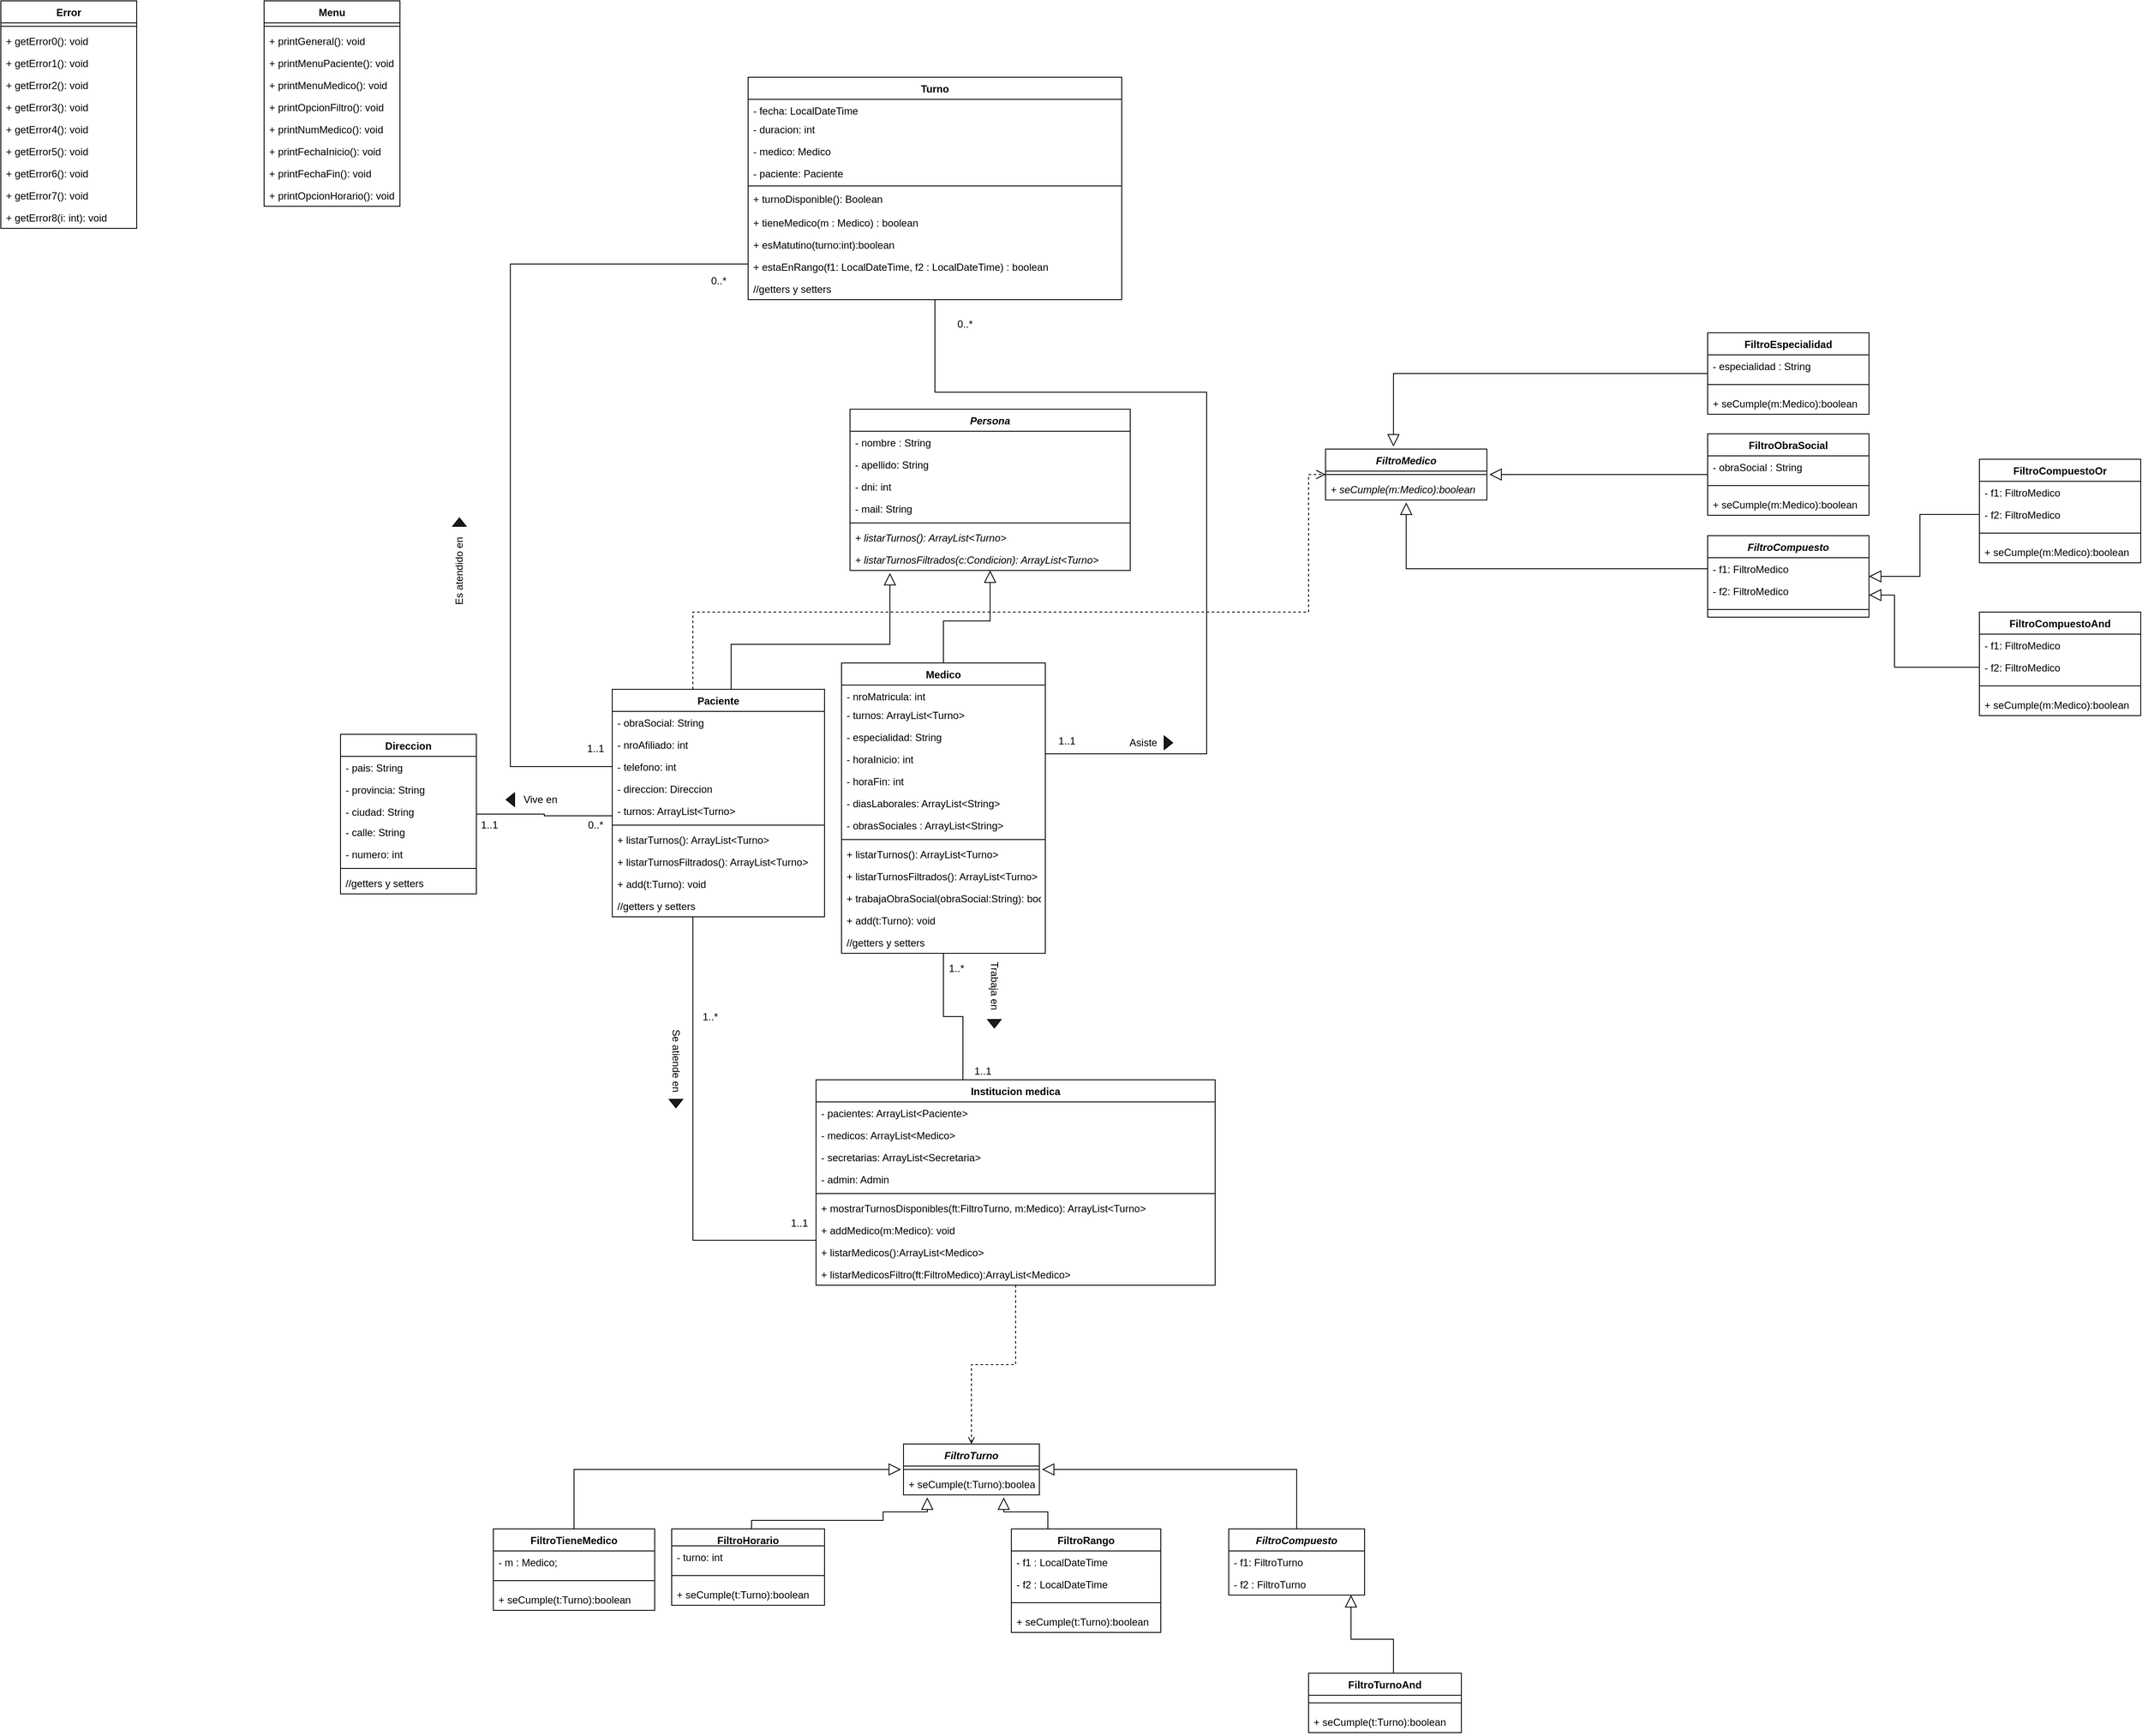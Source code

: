 <mxfile version="20.0.4" type="device"><diagram id="cJiB-IDNyukGRWWoUeCB" name="Page-1"><mxGraphModel dx="1695" dy="2820" grid="1" gridSize="10" guides="1" tooltips="1" connect="1" arrows="1" fold="1" page="1" pageScale="1" pageWidth="827" pageHeight="1169" math="0" shadow="0"><root><mxCell id="0"/><mxCell id="1" parent="0"/><mxCell id="bjw7EigKo9_n3ye77Zrh-1" style="edgeStyle=orthogonalEdgeStyle;rounded=0;orthogonalLoop=1;jettySize=auto;html=1;endArrow=none;endFill=0;" parent="1" source="bjw7EigKo9_n3ye77Zrh-3" target="bjw7EigKo9_n3ye77Zrh-27" edge="1"><mxGeometry relative="1" as="geometry"><Array as="points"><mxPoint x="425" y="90"/></Array></mxGeometry></mxCell><mxCell id="bjw7EigKo9_n3ye77Zrh-2" style="edgeStyle=orthogonalEdgeStyle;rounded=0;orthogonalLoop=1;jettySize=auto;html=1;startArrow=none;startFill=0;endArrow=open;endFill=0;endSize=9;sourcePerimeterSpacing=0;targetPerimeterSpacing=0;strokeWidth=1;dashed=1;" parent="1" source="bjw7EigKo9_n3ye77Zrh-3" target="bjw7EigKo9_n3ye77Zrh-98" edge="1"><mxGeometry relative="1" as="geometry"><Array as="points"><mxPoint x="425" y="-650"/><mxPoint x="1150" y="-650"/><mxPoint x="1150" y="-812"/></Array></mxGeometry></mxCell><mxCell id="bjw7EigKo9_n3ye77Zrh-3" value="Paciente" style="swimlane;fontStyle=1;align=center;verticalAlign=top;childLayout=stackLayout;horizontal=1;startSize=26;horizontalStack=0;resizeParent=1;resizeParentMax=0;resizeLast=0;collapsible=1;marginBottom=0;" parent="1" vertex="1"><mxGeometry x="330" y="-559" width="250" height="268" as="geometry"/></mxCell><mxCell id="bjw7EigKo9_n3ye77Zrh-4" value="- obraSocial: String" style="text;strokeColor=none;fillColor=none;align=left;verticalAlign=top;spacingLeft=4;spacingRight=4;overflow=hidden;rotatable=0;points=[[0,0.5],[1,0.5]];portConstraint=eastwest;" parent="bjw7EigKo9_n3ye77Zrh-3" vertex="1"><mxGeometry y="26" width="250" height="26" as="geometry"/></mxCell><mxCell id="bjw7EigKo9_n3ye77Zrh-5" value="- nroAfiliado: int" style="text;strokeColor=none;fillColor=none;align=left;verticalAlign=top;spacingLeft=4;spacingRight=4;overflow=hidden;rotatable=0;points=[[0,0.5],[1,0.5]];portConstraint=eastwest;" parent="bjw7EigKo9_n3ye77Zrh-3" vertex="1"><mxGeometry y="52" width="250" height="26" as="geometry"/></mxCell><mxCell id="bjw7EigKo9_n3ye77Zrh-6" value="- telefono: int" style="text;strokeColor=none;fillColor=none;align=left;verticalAlign=top;spacingLeft=4;spacingRight=4;overflow=hidden;rotatable=0;points=[[0,0.5],[1,0.5]];portConstraint=eastwest;" parent="bjw7EigKo9_n3ye77Zrh-3" vertex="1"><mxGeometry y="78" width="250" height="26" as="geometry"/></mxCell><mxCell id="bjw7EigKo9_n3ye77Zrh-7" value="- direccion: Direccion" style="text;strokeColor=none;fillColor=none;align=left;verticalAlign=top;spacingLeft=4;spacingRight=4;overflow=hidden;rotatable=0;points=[[0,0.5],[1,0.5]];portConstraint=eastwest;" parent="bjw7EigKo9_n3ye77Zrh-3" vertex="1"><mxGeometry y="104" width="250" height="26" as="geometry"/></mxCell><mxCell id="bjw7EigKo9_n3ye77Zrh-8" value="- turnos: ArrayList&lt;Turno&gt;" style="text;strokeColor=none;fillColor=none;align=left;verticalAlign=top;spacingLeft=4;spacingRight=4;overflow=hidden;rotatable=0;points=[[0,0.5],[1,0.5]];portConstraint=eastwest;" parent="bjw7EigKo9_n3ye77Zrh-3" vertex="1"><mxGeometry y="130" width="250" height="26" as="geometry"/></mxCell><mxCell id="bjw7EigKo9_n3ye77Zrh-9" value="" style="line;strokeWidth=1;fillColor=none;align=left;verticalAlign=middle;spacingTop=-1;spacingLeft=3;spacingRight=3;rotatable=0;labelPosition=right;points=[];portConstraint=eastwest;" parent="bjw7EigKo9_n3ye77Zrh-3" vertex="1"><mxGeometry y="156" width="250" height="8" as="geometry"/></mxCell><mxCell id="bjw7EigKo9_n3ye77Zrh-10" value="+ listarTurnos(): ArrayList&lt;Turno&gt;" style="text;strokeColor=none;fillColor=none;align=left;verticalAlign=top;spacingLeft=4;spacingRight=4;overflow=hidden;rotatable=0;points=[[0,0.5],[1,0.5]];portConstraint=eastwest;" parent="bjw7EigKo9_n3ye77Zrh-3" vertex="1"><mxGeometry y="164" width="250" height="26" as="geometry"/></mxCell><mxCell id="bjw7EigKo9_n3ye77Zrh-11" value="+ listarTurnosFiltrados(): ArrayList&lt;Turno&gt;" style="text;strokeColor=none;fillColor=none;align=left;verticalAlign=top;spacingLeft=4;spacingRight=4;overflow=hidden;rotatable=0;points=[[0,0.5],[1,0.5]];portConstraint=eastwest;" parent="bjw7EigKo9_n3ye77Zrh-3" vertex="1"><mxGeometry y="190" width="250" height="26" as="geometry"/></mxCell><mxCell id="bjw7EigKo9_n3ye77Zrh-16" value="+ add(t:Turno): void" style="text;strokeColor=none;fillColor=none;align=left;verticalAlign=top;spacingLeft=4;spacingRight=4;overflow=hidden;rotatable=0;points=[[0,0.5],[1,0.5]];portConstraint=eastwest;" parent="bjw7EigKo9_n3ye77Zrh-3" vertex="1"><mxGeometry y="216" width="250" height="26" as="geometry"/></mxCell><mxCell id="bjw7EigKo9_n3ye77Zrh-17" value="//getters y setters" style="text;strokeColor=none;fillColor=none;align=left;verticalAlign=top;spacingLeft=4;spacingRight=4;overflow=hidden;rotatable=0;points=[[0,0.5],[1,0.5]];portConstraint=eastwest;" parent="bjw7EigKo9_n3ye77Zrh-3" vertex="1"><mxGeometry y="242" width="250" height="26" as="geometry"/></mxCell><mxCell id="bjw7EigKo9_n3ye77Zrh-18" style="edgeStyle=orthogonalEdgeStyle;rounded=0;orthogonalLoop=1;jettySize=auto;html=1;exitX=0.5;exitY=1;exitDx=0;exitDy=0;entryX=0.5;entryY=0;entryDx=0;entryDy=0;endArrow=none;endFill=0;startArrow=block;startFill=0;sourcePerimeterSpacing=3;startSize=12;" parent="1" source="bjw7EigKo9_n3ye77Zrh-19" target="bjw7EigKo9_n3ye77Zrh-41" edge="1"><mxGeometry relative="1" as="geometry"/></mxCell><mxCell id="bjw7EigKo9_n3ye77Zrh-19" value="Persona" style="swimlane;fontStyle=3;align=center;verticalAlign=top;childLayout=stackLayout;horizontal=1;startSize=26;horizontalStack=0;resizeParent=1;resizeParentMax=0;resizeLast=0;collapsible=1;marginBottom=0;" parent="1" vertex="1"><mxGeometry x="610" y="-889" width="330" height="190" as="geometry"/></mxCell><mxCell id="bjw7EigKo9_n3ye77Zrh-20" value="- nombre : String" style="text;strokeColor=none;fillColor=none;align=left;verticalAlign=top;spacingLeft=4;spacingRight=4;overflow=hidden;rotatable=0;points=[[0,0.5],[1,0.5]];portConstraint=eastwest;" parent="bjw7EigKo9_n3ye77Zrh-19" vertex="1"><mxGeometry y="26" width="330" height="26" as="geometry"/></mxCell><mxCell id="bjw7EigKo9_n3ye77Zrh-21" value="- apellido: String" style="text;strokeColor=none;fillColor=none;align=left;verticalAlign=top;spacingLeft=4;spacingRight=4;overflow=hidden;rotatable=0;points=[[0,0.5],[1,0.5]];portConstraint=eastwest;" parent="bjw7EigKo9_n3ye77Zrh-19" vertex="1"><mxGeometry y="52" width="330" height="26" as="geometry"/></mxCell><mxCell id="bjw7EigKo9_n3ye77Zrh-22" value="- dni: int" style="text;strokeColor=none;fillColor=none;align=left;verticalAlign=top;spacingLeft=4;spacingRight=4;overflow=hidden;rotatable=0;points=[[0,0.5],[1,0.5]];portConstraint=eastwest;" parent="bjw7EigKo9_n3ye77Zrh-19" vertex="1"><mxGeometry y="78" width="330" height="26" as="geometry"/></mxCell><mxCell id="bjw7EigKo9_n3ye77Zrh-23" value="- mail: String" style="text;strokeColor=none;fillColor=none;align=left;verticalAlign=top;spacingLeft=4;spacingRight=4;overflow=hidden;rotatable=0;points=[[0,0.5],[1,0.5]];portConstraint=eastwest;" parent="bjw7EigKo9_n3ye77Zrh-19" vertex="1"><mxGeometry y="104" width="330" height="26" as="geometry"/></mxCell><mxCell id="bjw7EigKo9_n3ye77Zrh-24" value="" style="line;strokeWidth=1;fillColor=none;align=left;verticalAlign=middle;spacingTop=-1;spacingLeft=3;spacingRight=3;rotatable=0;labelPosition=right;points=[];portConstraint=eastwest;" parent="bjw7EigKo9_n3ye77Zrh-19" vertex="1"><mxGeometry y="130" width="330" height="8" as="geometry"/></mxCell><mxCell id="bjw7EigKo9_n3ye77Zrh-25" value="+ listarTurnos(): ArrayList&lt;Turno&gt;" style="text;strokeColor=none;fillColor=none;align=left;verticalAlign=top;spacingLeft=4;spacingRight=4;overflow=hidden;rotatable=0;points=[[0,0.5],[1,0.5]];portConstraint=eastwest;fontStyle=2" parent="bjw7EigKo9_n3ye77Zrh-19" vertex="1"><mxGeometry y="138" width="330" height="26" as="geometry"/></mxCell><mxCell id="bjw7EigKo9_n3ye77Zrh-26" value="+ listarTurnosFiltrados(c:Condicion): ArrayList&lt;Turno&gt;" style="text;strokeColor=none;fillColor=none;align=left;verticalAlign=top;spacingLeft=4;spacingRight=4;overflow=hidden;rotatable=0;points=[[0,0.5],[1,0.5]];portConstraint=eastwest;fontStyle=2" parent="bjw7EigKo9_n3ye77Zrh-19" vertex="1"><mxGeometry y="164" width="330" height="26" as="geometry"/></mxCell><mxCell id="bjw7EigKo9_n3ye77Zrh-27" value="Institucion medica" style="swimlane;fontStyle=1;align=center;verticalAlign=top;childLayout=stackLayout;horizontal=1;startSize=26;horizontalStack=0;resizeParent=1;resizeParentMax=0;resizeLast=0;collapsible=1;marginBottom=0;" parent="1" vertex="1"><mxGeometry x="570" y="-99" width="470" height="242" as="geometry"><mxRectangle x="500" y="140" width="140" height="26" as="alternateBounds"/></mxGeometry></mxCell><mxCell id="bjw7EigKo9_n3ye77Zrh-28" value="- pacientes: ArrayList&lt;Paciente&gt;" style="text;strokeColor=none;fillColor=none;align=left;verticalAlign=top;spacingLeft=4;spacingRight=4;overflow=hidden;rotatable=0;points=[[0,0.5],[1,0.5]];portConstraint=eastwest;" parent="bjw7EigKo9_n3ye77Zrh-27" vertex="1"><mxGeometry y="26" width="470" height="26" as="geometry"/></mxCell><mxCell id="bjw7EigKo9_n3ye77Zrh-29" value="- medicos: ArrayList&lt;Medico&gt;" style="text;strokeColor=none;fillColor=none;align=left;verticalAlign=top;spacingLeft=4;spacingRight=4;overflow=hidden;rotatable=0;points=[[0,0.5],[1,0.5]];portConstraint=eastwest;" parent="bjw7EigKo9_n3ye77Zrh-27" vertex="1"><mxGeometry y="52" width="470" height="26" as="geometry"/></mxCell><mxCell id="bjw7EigKo9_n3ye77Zrh-30" value="- secretarias: ArrayList&lt;Secretaria&gt;" style="text;strokeColor=none;fillColor=none;align=left;verticalAlign=top;spacingLeft=4;spacingRight=4;overflow=hidden;rotatable=0;points=[[0,0.5],[1,0.5]];portConstraint=eastwest;" parent="bjw7EigKo9_n3ye77Zrh-27" vertex="1"><mxGeometry y="78" width="470" height="26" as="geometry"/></mxCell><mxCell id="bjw7EigKo9_n3ye77Zrh-31" value="- admin: Admin" style="text;strokeColor=none;fillColor=none;align=left;verticalAlign=top;spacingLeft=4;spacingRight=4;overflow=hidden;rotatable=0;points=[[0,0.5],[1,0.5]];portConstraint=eastwest;" parent="bjw7EigKo9_n3ye77Zrh-27" vertex="1"><mxGeometry y="104" width="470" height="26" as="geometry"/></mxCell><mxCell id="bjw7EigKo9_n3ye77Zrh-32" value="" style="line;strokeWidth=1;fillColor=none;align=left;verticalAlign=middle;spacingTop=-1;spacingLeft=3;spacingRight=3;rotatable=0;labelPosition=right;points=[];portConstraint=eastwest;" parent="bjw7EigKo9_n3ye77Zrh-27" vertex="1"><mxGeometry y="130" width="470" height="8" as="geometry"/></mxCell><mxCell id="bjw7EigKo9_n3ye77Zrh-34" value="+ mostrarTurnosDisponibles(ft:FiltroTurno, m:Medico): ArrayList&lt;Turno&gt;" style="text;strokeColor=none;fillColor=none;align=left;verticalAlign=top;spacingLeft=4;spacingRight=4;overflow=hidden;rotatable=0;points=[[0,0.5],[1,0.5]];portConstraint=eastwest;" parent="bjw7EigKo9_n3ye77Zrh-27" vertex="1"><mxGeometry y="138" width="470" height="26" as="geometry"/></mxCell><mxCell id="bjw7EigKo9_n3ye77Zrh-35" value="+ addMedico(m:Medico): void" style="text;strokeColor=none;fillColor=none;align=left;verticalAlign=top;spacingLeft=4;spacingRight=4;overflow=hidden;rotatable=0;points=[[0,0.5],[1,0.5]];portConstraint=eastwest;" parent="bjw7EigKo9_n3ye77Zrh-27" vertex="1"><mxGeometry y="164" width="470" height="26" as="geometry"/></mxCell><mxCell id="bjw7EigKo9_n3ye77Zrh-37" value="+ listarMedicos():ArrayList&lt;Medico&gt;" style="text;strokeColor=none;fillColor=none;align=left;verticalAlign=top;spacingLeft=4;spacingRight=4;overflow=hidden;rotatable=0;points=[[0,0.5],[1,0.5]];portConstraint=eastwest;" parent="bjw7EigKo9_n3ye77Zrh-27" vertex="1"><mxGeometry y="190" width="470" height="26" as="geometry"/></mxCell><mxCell id="bjw7EigKo9_n3ye77Zrh-38" value="+ listarMedicosFiltro(ft:FiltroMedico):ArrayList&lt;Medico&gt;" style="text;strokeColor=none;fillColor=none;align=left;verticalAlign=top;spacingLeft=4;spacingRight=4;overflow=hidden;rotatable=0;points=[[0,0.5],[1,0.5]];portConstraint=eastwest;" parent="bjw7EigKo9_n3ye77Zrh-27" vertex="1"><mxGeometry y="216" width="470" height="26" as="geometry"/></mxCell><mxCell id="bjw7EigKo9_n3ye77Zrh-40" style="edgeStyle=orthogonalEdgeStyle;rounded=0;orthogonalLoop=1;jettySize=auto;html=1;endArrow=none;endFill=0;entryX=0.368;entryY=0;entryDx=0;entryDy=0;entryPerimeter=0;" parent="1" source="bjw7EigKo9_n3ye77Zrh-41" target="bjw7EigKo9_n3ye77Zrh-27" edge="1"><mxGeometry relative="1" as="geometry"><mxPoint x="710" y="-149" as="targetPoint"/></mxGeometry></mxCell><mxCell id="bjw7EigKo9_n3ye77Zrh-41" value="Medico" style="swimlane;fontStyle=1;align=center;verticalAlign=top;childLayout=stackLayout;horizontal=1;startSize=26;horizontalStack=0;resizeParent=1;resizeParentMax=0;resizeLast=0;collapsible=1;marginBottom=0;" parent="1" vertex="1"><mxGeometry x="600" y="-590" width="240" height="342" as="geometry"/></mxCell><mxCell id="bjw7EigKo9_n3ye77Zrh-42" value="- nroMatricula: int" style="text;strokeColor=none;fillColor=none;align=left;verticalAlign=top;spacingLeft=4;spacingRight=4;overflow=hidden;rotatable=0;points=[[0,0.5],[1,0.5]];portConstraint=eastwest;" parent="bjw7EigKo9_n3ye77Zrh-41" vertex="1"><mxGeometry y="26" width="240" height="22" as="geometry"/></mxCell><mxCell id="bjw7EigKo9_n3ye77Zrh-43" value="- turnos: ArrayList&lt;Turno&gt;" style="text;strokeColor=none;fillColor=none;align=left;verticalAlign=top;spacingLeft=4;spacingRight=4;overflow=hidden;rotatable=0;points=[[0,0.5],[1,0.5]];portConstraint=eastwest;" parent="bjw7EigKo9_n3ye77Zrh-41" vertex="1"><mxGeometry y="48" width="240" height="26" as="geometry"/></mxCell><mxCell id="bjw7EigKo9_n3ye77Zrh-44" value="- especialidad: String" style="text;strokeColor=none;fillColor=none;align=left;verticalAlign=top;spacingLeft=4;spacingRight=4;overflow=hidden;rotatable=0;points=[[0,0.5],[1,0.5]];portConstraint=eastwest;" parent="bjw7EigKo9_n3ye77Zrh-41" vertex="1"><mxGeometry y="74" width="240" height="26" as="geometry"/></mxCell><mxCell id="bjw7EigKo9_n3ye77Zrh-45" value="- horaInicio: int" style="text;strokeColor=none;fillColor=none;align=left;verticalAlign=top;spacingLeft=4;spacingRight=4;overflow=hidden;rotatable=0;points=[[0,0.5],[1,0.5]];portConstraint=eastwest;" parent="bjw7EigKo9_n3ye77Zrh-41" vertex="1"><mxGeometry y="100" width="240" height="26" as="geometry"/></mxCell><mxCell id="bjw7EigKo9_n3ye77Zrh-46" value="- horaFin: int" style="text;strokeColor=none;fillColor=none;align=left;verticalAlign=top;spacingLeft=4;spacingRight=4;overflow=hidden;rotatable=0;points=[[0,0.5],[1,0.5]];portConstraint=eastwest;" parent="bjw7EigKo9_n3ye77Zrh-41" vertex="1"><mxGeometry y="126" width="240" height="26" as="geometry"/></mxCell><mxCell id="bjw7EigKo9_n3ye77Zrh-47" value="- diasLaborales: ArrayList&lt;String&gt;" style="text;strokeColor=none;fillColor=none;align=left;verticalAlign=top;spacingLeft=4;spacingRight=4;overflow=hidden;rotatable=0;points=[[0,0.5],[1,0.5]];portConstraint=eastwest;" parent="bjw7EigKo9_n3ye77Zrh-41" vertex="1"><mxGeometry y="152" width="240" height="26" as="geometry"/></mxCell><mxCell id="bjw7EigKo9_n3ye77Zrh-48" value="- obrasSociales : ArrayList&lt;String&gt;" style="text;strokeColor=none;fillColor=none;align=left;verticalAlign=top;spacingLeft=4;spacingRight=4;overflow=hidden;rotatable=0;points=[[0,0.5],[1,0.5]];portConstraint=eastwest;" parent="bjw7EigKo9_n3ye77Zrh-41" vertex="1"><mxGeometry y="178" width="240" height="26" as="geometry"/></mxCell><mxCell id="bjw7EigKo9_n3ye77Zrh-49" value="" style="line;strokeWidth=1;fillColor=none;align=left;verticalAlign=middle;spacingTop=-1;spacingLeft=3;spacingRight=3;rotatable=0;labelPosition=right;points=[];portConstraint=eastwest;" parent="bjw7EigKo9_n3ye77Zrh-41" vertex="1"><mxGeometry y="204" width="240" height="8" as="geometry"/></mxCell><mxCell id="bjw7EigKo9_n3ye77Zrh-50" value="+ listarTurnos(): ArrayList&lt;Turno&gt;" style="text;strokeColor=none;fillColor=none;align=left;verticalAlign=top;spacingLeft=4;spacingRight=4;overflow=hidden;rotatable=0;points=[[0,0.5],[1,0.5]];portConstraint=eastwest;" parent="bjw7EigKo9_n3ye77Zrh-41" vertex="1"><mxGeometry y="212" width="240" height="26" as="geometry"/></mxCell><mxCell id="bjw7EigKo9_n3ye77Zrh-51" value="+ listarTurnosFiltrados(): ArrayList&lt;Turno&gt;" style="text;strokeColor=none;fillColor=none;align=left;verticalAlign=top;spacingLeft=4;spacingRight=4;overflow=hidden;rotatable=0;points=[[0,0.5],[1,0.5]];portConstraint=eastwest;" parent="bjw7EigKo9_n3ye77Zrh-41" vertex="1"><mxGeometry y="238" width="240" height="26" as="geometry"/></mxCell><mxCell id="bjw7EigKo9_n3ye77Zrh-52" value="+ trabajaObraSocial(obraSocial:String): boolean" style="text;strokeColor=none;fillColor=none;align=left;verticalAlign=top;spacingLeft=4;spacingRight=4;overflow=hidden;rotatable=0;points=[[0,0.5],[1,0.5]];portConstraint=eastwest;" parent="bjw7EigKo9_n3ye77Zrh-41" vertex="1"><mxGeometry y="264" width="240" height="26" as="geometry"/></mxCell><mxCell id="bjw7EigKo9_n3ye77Zrh-53" value="+ add(t:Turno): void" style="text;strokeColor=none;fillColor=none;align=left;verticalAlign=top;spacingLeft=4;spacingRight=4;overflow=hidden;rotatable=0;points=[[0,0.5],[1,0.5]];portConstraint=eastwest;" parent="bjw7EigKo9_n3ye77Zrh-41" vertex="1"><mxGeometry y="290" width="240" height="26" as="geometry"/></mxCell><mxCell id="bjw7EigKo9_n3ye77Zrh-54" value="//getters y setters" style="text;strokeColor=none;fillColor=none;align=left;verticalAlign=top;spacingLeft=4;spacingRight=4;overflow=hidden;rotatable=0;points=[[0,0.5],[1,0.5]];portConstraint=eastwest;" parent="bjw7EigKo9_n3ye77Zrh-41" vertex="1"><mxGeometry y="316" width="240" height="26" as="geometry"/></mxCell><mxCell id="bjw7EigKo9_n3ye77Zrh-74" style="edgeStyle=orthogonalEdgeStyle;rounded=0;orthogonalLoop=1;jettySize=auto;html=1;startArrow=none;startFill=0;endArrow=none;endFill=0;endSize=13;" parent="1" source="bjw7EigKo9_n3ye77Zrh-75" target="bjw7EigKo9_n3ye77Zrh-3" edge="1"><mxGeometry relative="1" as="geometry"><Array as="points"><mxPoint x="250" y="-412"/><mxPoint x="250" y="-410"/></Array></mxGeometry></mxCell><mxCell id="bjw7EigKo9_n3ye77Zrh-75" value="Direccion" style="swimlane;fontStyle=1;align=center;verticalAlign=top;childLayout=stackLayout;horizontal=1;startSize=26;horizontalStack=0;resizeParent=1;resizeParentMax=0;resizeLast=0;collapsible=1;marginBottom=0;" parent="1" vertex="1"><mxGeometry x="10" y="-506" width="160" height="188" as="geometry"/></mxCell><mxCell id="bjw7EigKo9_n3ye77Zrh-76" value="- pais: String" style="text;strokeColor=none;fillColor=none;align=left;verticalAlign=top;spacingLeft=4;spacingRight=4;overflow=hidden;rotatable=0;points=[[0,0.5],[1,0.5]];portConstraint=eastwest;" parent="bjw7EigKo9_n3ye77Zrh-75" vertex="1"><mxGeometry y="26" width="160" height="26" as="geometry"/></mxCell><mxCell id="bjw7EigKo9_n3ye77Zrh-77" value="- provincia: String" style="text;strokeColor=none;fillColor=none;align=left;verticalAlign=top;spacingLeft=4;spacingRight=4;overflow=hidden;rotatable=0;points=[[0,0.5],[1,0.5]];portConstraint=eastwest;" parent="bjw7EigKo9_n3ye77Zrh-75" vertex="1"><mxGeometry y="52" width="160" height="26" as="geometry"/></mxCell><mxCell id="bjw7EigKo9_n3ye77Zrh-78" value="- ciudad: String" style="text;strokeColor=none;fillColor=none;align=left;verticalAlign=top;spacingLeft=4;spacingRight=4;overflow=hidden;rotatable=0;points=[[0,0.5],[1,0.5]];portConstraint=eastwest;" parent="bjw7EigKo9_n3ye77Zrh-75" vertex="1"><mxGeometry y="78" width="160" height="24" as="geometry"/></mxCell><mxCell id="bjw7EigKo9_n3ye77Zrh-79" value="- calle: String" style="text;strokeColor=none;fillColor=none;align=left;verticalAlign=top;spacingLeft=4;spacingRight=4;overflow=hidden;rotatable=0;points=[[0,0.5],[1,0.5]];portConstraint=eastwest;" parent="bjw7EigKo9_n3ye77Zrh-75" vertex="1"><mxGeometry y="102" width="160" height="26" as="geometry"/></mxCell><mxCell id="bjw7EigKo9_n3ye77Zrh-80" value="- numero: int" style="text;strokeColor=none;fillColor=none;align=left;verticalAlign=top;spacingLeft=4;spacingRight=4;overflow=hidden;rotatable=0;points=[[0,0.5],[1,0.5]];portConstraint=eastwest;" parent="bjw7EigKo9_n3ye77Zrh-75" vertex="1"><mxGeometry y="128" width="160" height="26" as="geometry"/></mxCell><mxCell id="bjw7EigKo9_n3ye77Zrh-81" value="" style="line;strokeWidth=1;fillColor=none;align=left;verticalAlign=middle;spacingTop=-1;spacingLeft=3;spacingRight=3;rotatable=0;labelPosition=right;points=[];portConstraint=eastwest;" parent="bjw7EigKo9_n3ye77Zrh-75" vertex="1"><mxGeometry y="154" width="160" height="8" as="geometry"/></mxCell><mxCell id="bjw7EigKo9_n3ye77Zrh-82" value="//getters y setters" style="text;strokeColor=none;fillColor=none;align=left;verticalAlign=top;spacingLeft=4;spacingRight=4;overflow=hidden;rotatable=0;points=[[0,0.5],[1,0.5]];portConstraint=eastwest;" parent="bjw7EigKo9_n3ye77Zrh-75" vertex="1"><mxGeometry y="162" width="160" height="26" as="geometry"/></mxCell><mxCell id="bjw7EigKo9_n3ye77Zrh-83" value="Turno" style="swimlane;fontStyle=1;align=center;verticalAlign=top;childLayout=stackLayout;horizontal=1;startSize=26;horizontalStack=0;resizeParent=1;resizeParentMax=0;resizeLast=0;collapsible=1;marginBottom=0;" parent="1" vertex="1"><mxGeometry x="490" y="-1280" width="440" height="262" as="geometry"><mxRectangle x="1140" y="610" width="70" height="26" as="alternateBounds"/></mxGeometry></mxCell><mxCell id="bjw7EigKo9_n3ye77Zrh-84" value="- fecha: LocalDateTime" style="text;strokeColor=none;fillColor=none;align=left;verticalAlign=top;spacingLeft=4;spacingRight=4;overflow=hidden;rotatable=0;points=[[0,0.5],[1,0.5]];portConstraint=eastwest;" parent="bjw7EigKo9_n3ye77Zrh-83" vertex="1"><mxGeometry y="26" width="440" height="22" as="geometry"/></mxCell><mxCell id="bjw7EigKo9_n3ye77Zrh-85" value="- duracion: int" style="text;strokeColor=none;fillColor=none;align=left;verticalAlign=top;spacingLeft=4;spacingRight=4;overflow=hidden;rotatable=0;points=[[0,0.5],[1,0.5]];portConstraint=eastwest;" parent="bjw7EigKo9_n3ye77Zrh-83" vertex="1"><mxGeometry y="48" width="440" height="26" as="geometry"/></mxCell><mxCell id="bjw7EigKo9_n3ye77Zrh-86" value="- medico: Medico" style="text;strokeColor=none;fillColor=none;align=left;verticalAlign=top;spacingLeft=4;spacingRight=4;overflow=hidden;rotatable=0;points=[[0,0.5],[1,0.5]];portConstraint=eastwest;" parent="bjw7EigKo9_n3ye77Zrh-83" vertex="1"><mxGeometry y="74" width="440" height="26" as="geometry"/></mxCell><mxCell id="bjw7EigKo9_n3ye77Zrh-87" value="- paciente: Paciente" style="text;strokeColor=none;fillColor=none;align=left;verticalAlign=top;spacingLeft=4;spacingRight=4;overflow=hidden;rotatable=0;points=[[0,0.5],[1,0.5]];portConstraint=eastwest;" parent="bjw7EigKo9_n3ye77Zrh-83" vertex="1"><mxGeometry y="100" width="440" height="26" as="geometry"/></mxCell><mxCell id="bjw7EigKo9_n3ye77Zrh-88" value="" style="line;strokeWidth=1;fillColor=none;align=left;verticalAlign=middle;spacingTop=-1;spacingLeft=3;spacingRight=3;rotatable=0;labelPosition=right;points=[];portConstraint=eastwest;" parent="bjw7EigKo9_n3ye77Zrh-83" vertex="1"><mxGeometry y="126" width="440" height="4" as="geometry"/></mxCell><mxCell id="bjw7EigKo9_n3ye77Zrh-89" value="+ turnoDisponible(): Boolean" style="text;strokeColor=none;fillColor=none;align=left;verticalAlign=top;spacingLeft=4;spacingRight=4;overflow=hidden;rotatable=0;points=[[0,0.5],[1,0.5]];portConstraint=eastwest;" parent="bjw7EigKo9_n3ye77Zrh-83" vertex="1"><mxGeometry y="130" width="440" height="28" as="geometry"/></mxCell><mxCell id="bjw7EigKo9_n3ye77Zrh-90" value="+ tieneMedico(m : Medico) : boolean" style="text;strokeColor=none;fillColor=none;align=left;verticalAlign=top;spacingLeft=4;spacingRight=4;overflow=hidden;rotatable=0;points=[[0,0.5],[1,0.5]];portConstraint=eastwest;" parent="bjw7EigKo9_n3ye77Zrh-83" vertex="1"><mxGeometry y="158" width="440" height="26" as="geometry"/></mxCell><mxCell id="bjw7EigKo9_n3ye77Zrh-91" value="+ esMatutino(turno:int):boolean" style="text;strokeColor=none;fillColor=none;align=left;verticalAlign=top;spacingLeft=4;spacingRight=4;overflow=hidden;rotatable=0;points=[[0,0.5],[1,0.5]];portConstraint=eastwest;" parent="bjw7EigKo9_n3ye77Zrh-83" vertex="1"><mxGeometry y="184" width="440" height="26" as="geometry"/></mxCell><mxCell id="bjw7EigKo9_n3ye77Zrh-92" value="+ estaEnRango(f1: LocalDateTime, f2 : LocalDateTime) : boolean" style="text;strokeColor=none;fillColor=none;align=left;verticalAlign=top;spacingLeft=4;spacingRight=4;overflow=hidden;rotatable=0;points=[[0,0.5],[1,0.5]];portConstraint=eastwest;" parent="bjw7EigKo9_n3ye77Zrh-83" vertex="1"><mxGeometry y="210" width="440" height="26" as="geometry"/></mxCell><mxCell id="bjw7EigKo9_n3ye77Zrh-93" value="//getters y setters" style="text;strokeColor=none;fillColor=none;align=left;verticalAlign=top;spacingLeft=4;spacingRight=4;overflow=hidden;rotatable=0;points=[[0,0.5],[1,0.5]];portConstraint=eastwest;" parent="bjw7EigKo9_n3ye77Zrh-83" vertex="1"><mxGeometry y="236" width="440" height="26" as="geometry"/></mxCell><mxCell id="bjw7EigKo9_n3ye77Zrh-94" style="edgeStyle=orthogonalEdgeStyle;rounded=0;orthogonalLoop=1;jettySize=auto;html=1;endArrow=none;endFill=0;startArrow=block;startFill=0;sourcePerimeterSpacing=3;startSize=12;" parent="1" source="bjw7EigKo9_n3ye77Zrh-19" target="bjw7EigKo9_n3ye77Zrh-3" edge="1"><mxGeometry relative="1" as="geometry"><mxPoint x="460" y="-590" as="targetPoint"/><Array as="points"><mxPoint x="657" y="-612"/><mxPoint x="470" y="-612"/></Array></mxGeometry></mxCell><mxCell id="bjw7EigKo9_n3ye77Zrh-95" style="edgeStyle=orthogonalEdgeStyle;rounded=0;orthogonalLoop=1;jettySize=auto;html=1;endArrow=none;endFill=0;startArrow=block;startFill=0;sourcePerimeterSpacing=3;startSize=12;" parent="1" source="bjw7EigKo9_n3ye77Zrh-98" target="bjw7EigKo9_n3ye77Zrh-101" edge="1"><mxGeometry relative="1" as="geometry"><Array as="points"><mxPoint x="1250" y="-931"/></Array></mxGeometry></mxCell><mxCell id="bjw7EigKo9_n3ye77Zrh-96" style="edgeStyle=orthogonalEdgeStyle;rounded=0;orthogonalLoop=1;jettySize=auto;html=1;endArrow=none;endFill=0;startArrow=block;startFill=0;sourcePerimeterSpacing=3;startSize=12;" parent="1" source="bjw7EigKo9_n3ye77Zrh-98" target="bjw7EigKo9_n3ye77Zrh-105" edge="1"><mxGeometry relative="1" as="geometry"/></mxCell><mxCell id="bjw7EigKo9_n3ye77Zrh-97" style="edgeStyle=orthogonalEdgeStyle;rounded=0;orthogonalLoop=1;jettySize=auto;html=1;endArrow=none;endFill=0;startArrow=block;startFill=0;sourcePerimeterSpacing=3;startSize=12;" parent="1" source="bjw7EigKo9_n3ye77Zrh-98" target="bjw7EigKo9_n3ye77Zrh-110" edge="1"><mxGeometry relative="1" as="geometry"/></mxCell><mxCell id="bjw7EigKo9_n3ye77Zrh-98" value="FiltroMedico" style="swimlane;fontStyle=3;align=center;verticalAlign=top;childLayout=stackLayout;horizontal=1;startSize=26;horizontalStack=0;resizeParent=1;resizeParentMax=0;resizeLast=0;collapsible=1;marginBottom=0;" parent="1" vertex="1"><mxGeometry x="1170" y="-842" width="190" height="60" as="geometry"/></mxCell><mxCell id="bjw7EigKo9_n3ye77Zrh-99" value="" style="line;strokeWidth=1;fillColor=none;align=left;verticalAlign=middle;spacingTop=-1;spacingLeft=3;spacingRight=3;rotatable=0;labelPosition=right;points=[];portConstraint=eastwest;" parent="bjw7EigKo9_n3ye77Zrh-98" vertex="1"><mxGeometry y="26" width="190" height="8" as="geometry"/></mxCell><mxCell id="bjw7EigKo9_n3ye77Zrh-100" value="+ seCumple(m:Medico):boolean" style="text;strokeColor=none;fillColor=none;align=left;verticalAlign=top;spacingLeft=4;spacingRight=4;overflow=hidden;rotatable=0;points=[[0,0.5],[1,0.5]];portConstraint=eastwest;fontStyle=2;labelBackgroundColor=none;" parent="bjw7EigKo9_n3ye77Zrh-98" vertex="1"><mxGeometry y="34" width="190" height="26" as="geometry"/></mxCell><mxCell id="bjw7EigKo9_n3ye77Zrh-101" value="FiltroEspecialidad" style="swimlane;fontStyle=1;align=center;verticalAlign=top;childLayout=stackLayout;horizontal=1;startSize=26;horizontalStack=0;resizeParent=1;resizeParentMax=0;resizeLast=0;collapsible=1;marginBottom=0;" parent="1" vertex="1"><mxGeometry x="1620" y="-979" width="190" height="96" as="geometry"/></mxCell><mxCell id="bjw7EigKo9_n3ye77Zrh-102" value="- especialidad : String" style="text;strokeColor=none;fillColor=none;align=left;verticalAlign=top;spacingLeft=4;spacingRight=4;overflow=hidden;rotatable=0;points=[[0,0.5],[1,0.5]];portConstraint=eastwest;fontStyle=0;labelBackgroundColor=none;" parent="bjw7EigKo9_n3ye77Zrh-101" vertex="1"><mxGeometry y="26" width="190" height="26" as="geometry"/></mxCell><mxCell id="bjw7EigKo9_n3ye77Zrh-103" value="" style="line;strokeWidth=1;fillColor=none;align=left;verticalAlign=middle;spacingTop=-1;spacingLeft=3;spacingRight=3;rotatable=0;labelPosition=right;points=[];portConstraint=eastwest;" parent="bjw7EigKo9_n3ye77Zrh-101" vertex="1"><mxGeometry y="52" width="190" height="18" as="geometry"/></mxCell><mxCell id="bjw7EigKo9_n3ye77Zrh-104" value="+ seCumple(m:Medico):boolean" style="text;strokeColor=none;fillColor=none;align=left;verticalAlign=top;spacingLeft=4;spacingRight=4;overflow=hidden;rotatable=0;points=[[0,0.5],[1,0.5]];portConstraint=eastwest;fontStyle=0;labelBackgroundColor=none;" parent="bjw7EigKo9_n3ye77Zrh-101" vertex="1"><mxGeometry y="70" width="190" height="26" as="geometry"/></mxCell><mxCell id="bjw7EigKo9_n3ye77Zrh-105" value="FiltroObraSocial" style="swimlane;fontStyle=1;align=center;verticalAlign=top;childLayout=stackLayout;horizontal=1;startSize=26;horizontalStack=0;resizeParent=1;resizeParentMax=0;resizeLast=0;collapsible=1;marginBottom=0;" parent="1" vertex="1"><mxGeometry x="1620" y="-860" width="190" height="96" as="geometry"/></mxCell><mxCell id="bjw7EigKo9_n3ye77Zrh-106" value="- obraSocial : String" style="text;strokeColor=none;fillColor=none;align=left;verticalAlign=top;spacingLeft=4;spacingRight=4;overflow=hidden;rotatable=0;points=[[0,0.5],[1,0.5]];portConstraint=eastwest;fontStyle=0;labelBackgroundColor=none;" parent="bjw7EigKo9_n3ye77Zrh-105" vertex="1"><mxGeometry y="26" width="190" height="26" as="geometry"/></mxCell><mxCell id="bjw7EigKo9_n3ye77Zrh-107" value="" style="line;strokeWidth=1;fillColor=none;align=left;verticalAlign=middle;spacingTop=-1;spacingLeft=3;spacingRight=3;rotatable=0;labelPosition=right;points=[];portConstraint=eastwest;" parent="bjw7EigKo9_n3ye77Zrh-105" vertex="1"><mxGeometry y="52" width="190" height="18" as="geometry"/></mxCell><mxCell id="bjw7EigKo9_n3ye77Zrh-108" value="+ seCumple(m:Medico):boolean" style="text;strokeColor=none;fillColor=none;align=left;verticalAlign=top;spacingLeft=4;spacingRight=4;overflow=hidden;rotatable=0;points=[[0,0.5],[1,0.5]];portConstraint=eastwest;fontStyle=0;labelBackgroundColor=none;" parent="bjw7EigKo9_n3ye77Zrh-105" vertex="1"><mxGeometry y="70" width="190" height="26" as="geometry"/></mxCell><mxCell id="bjw7EigKo9_n3ye77Zrh-109" value="FiltroCompuesto" style="swimlane;fontStyle=3;align=center;verticalAlign=top;childLayout=stackLayout;horizontal=1;startSize=26;horizontalStack=0;resizeParent=1;resizeParentMax=0;resizeLast=0;collapsible=1;marginBottom=0;" parent="1" vertex="1"><mxGeometry x="1620" y="-740" width="190" height="96" as="geometry"/></mxCell><mxCell id="bjw7EigKo9_n3ye77Zrh-110" value="- f1: FiltroMedico" style="text;strokeColor=none;fillColor=none;align=left;verticalAlign=top;spacingLeft=4;spacingRight=4;overflow=hidden;rotatable=0;points=[[0,0.5],[1,0.5]];portConstraint=eastwest;fontStyle=0;labelBackgroundColor=none;" parent="bjw7EigKo9_n3ye77Zrh-109" vertex="1"><mxGeometry y="26" width="190" height="26" as="geometry"/></mxCell><mxCell id="bjw7EigKo9_n3ye77Zrh-111" value="- f2: FiltroMedico" style="text;strokeColor=none;fillColor=none;align=left;verticalAlign=top;spacingLeft=4;spacingRight=4;overflow=hidden;rotatable=0;points=[[0,0.5],[1,0.5]];portConstraint=eastwest;fontStyle=0;labelBackgroundColor=none;" parent="bjw7EigKo9_n3ye77Zrh-109" vertex="1"><mxGeometry y="52" width="190" height="26" as="geometry"/></mxCell><mxCell id="bjw7EigKo9_n3ye77Zrh-112" value="" style="line;strokeWidth=1;fillColor=none;align=left;verticalAlign=middle;spacingTop=-1;spacingLeft=3;spacingRight=3;rotatable=0;labelPosition=right;points=[];portConstraint=eastwest;" parent="bjw7EigKo9_n3ye77Zrh-109" vertex="1"><mxGeometry y="78" width="190" height="18" as="geometry"/></mxCell><mxCell id="bjw7EigKo9_n3ye77Zrh-113" value="Se atiende en&amp;nbsp;" style="text;html=1;align=center;verticalAlign=middle;resizable=0;points=[];autosize=1;strokeColor=none;fillColor=none;rotation=90;" parent="1" vertex="1"><mxGeometry x="360" y="-130" width="90" height="20" as="geometry"/></mxCell><mxCell id="bjw7EigKo9_n3ye77Zrh-114" value="" style="triangle;whiteSpace=wrap;html=1;labelBackgroundColor=none;rotation=90;fillColor=#1A1A1A;" parent="1" vertex="1"><mxGeometry x="400" y="-79" width="10" height="16" as="geometry"/></mxCell><mxCell id="bjw7EigKo9_n3ye77Zrh-115" value="1..1" style="text;html=1;align=center;verticalAlign=middle;resizable=0;points=[];autosize=1;strokeColor=none;fillColor=none;" parent="1" vertex="1"><mxGeometry x="530" y="60" width="40" height="20" as="geometry"/></mxCell><mxCell id="bjw7EigKo9_n3ye77Zrh-116" value="1..*" style="text;html=1;align=center;verticalAlign=middle;resizable=0;points=[];autosize=1;strokeColor=none;fillColor=none;" parent="1" vertex="1"><mxGeometry x="430" y="-183" width="30" height="20" as="geometry"/></mxCell><mxCell id="bjw7EigKo9_n3ye77Zrh-117" value="Trabaja en" style="text;html=1;align=center;verticalAlign=middle;resizable=0;points=[];autosize=1;strokeColor=none;fillColor=none;rotation=90;" parent="1" vertex="1"><mxGeometry x="745" y="-220" width="70" height="20" as="geometry"/></mxCell><mxCell id="bjw7EigKo9_n3ye77Zrh-118" value="" style="triangle;whiteSpace=wrap;html=1;labelBackgroundColor=none;rotation=90;fillColor=#1A1A1A;" parent="1" vertex="1"><mxGeometry x="775" y="-173" width="10" height="16" as="geometry"/></mxCell><mxCell id="bjw7EigKo9_n3ye77Zrh-119" value="1..1" style="text;html=1;align=center;verticalAlign=middle;resizable=0;points=[];autosize=1;strokeColor=none;fillColor=none;" parent="1" vertex="1"><mxGeometry x="746" y="-119" width="40" height="20" as="geometry"/></mxCell><mxCell id="bjw7EigKo9_n3ye77Zrh-120" value="1..*" style="text;html=1;align=center;verticalAlign=middle;resizable=0;points=[];autosize=1;strokeColor=none;fillColor=none;" parent="1" vertex="1"><mxGeometry x="720" y="-240" width="30" height="20" as="geometry"/></mxCell><mxCell id="bjw7EigKo9_n3ye77Zrh-131" value="Vive en" style="text;html=1;align=center;verticalAlign=middle;resizable=0;points=[];autosize=1;strokeColor=none;fillColor=none;rotation=0;" parent="1" vertex="1"><mxGeometry x="215" y="-439" width="60" height="20" as="geometry"/></mxCell><mxCell id="bjw7EigKo9_n3ye77Zrh-132" value="" style="triangle;whiteSpace=wrap;html=1;labelBackgroundColor=none;rotation=-180;fillColor=#1A1A1A;" parent="1" vertex="1"><mxGeometry x="205" y="-437" width="10" height="16" as="geometry"/></mxCell><mxCell id="bjw7EigKo9_n3ye77Zrh-133" value="1..1" style="text;html=1;align=center;verticalAlign=middle;resizable=0;points=[];autosize=1;strokeColor=none;fillColor=none;" parent="1" vertex="1"><mxGeometry x="165" y="-409" width="40" height="20" as="geometry"/></mxCell><mxCell id="bjw7EigKo9_n3ye77Zrh-134" value="0..*" style="text;html=1;align=center;verticalAlign=middle;resizable=0;points=[];autosize=1;strokeColor=none;fillColor=none;" parent="1" vertex="1"><mxGeometry x="295" y="-409" width="30" height="20" as="geometry"/></mxCell><mxCell id="bjw7EigKo9_n3ye77Zrh-135" value="0..*" style="text;html=1;align=center;verticalAlign=middle;resizable=0;points=[];autosize=1;strokeColor=none;fillColor=none;" parent="1" vertex="1"><mxGeometry x="440" y="-1050" width="30" height="20" as="geometry"/></mxCell><mxCell id="bjw7EigKo9_n3ye77Zrh-136" value="1..1" style="text;html=1;align=center;verticalAlign=middle;resizable=0;points=[];autosize=1;strokeColor=none;fillColor=none;" parent="1" vertex="1"><mxGeometry x="290" y="-499" width="40" height="20" as="geometry"/></mxCell><mxCell id="bjw7EigKo9_n3ye77Zrh-137" style="edgeStyle=orthogonalEdgeStyle;rounded=0;orthogonalLoop=1;jettySize=auto;html=1;exitX=0;exitY=0.5;exitDx=0;exitDy=0;startArrow=none;startFill=0;endArrow=none;endFill=0;endSize=13;" parent="1" source="bjw7EigKo9_n3ye77Zrh-6" target="bjw7EigKo9_n3ye77Zrh-83" edge="1"><mxGeometry relative="1" as="geometry"><Array as="points"><mxPoint x="210" y="-468"/><mxPoint x="210" y="-1060"/></Array></mxGeometry></mxCell><mxCell id="bjw7EigKo9_n3ye77Zrh-138" style="edgeStyle=orthogonalEdgeStyle;rounded=0;orthogonalLoop=1;jettySize=auto;html=1;startArrow=none;startFill=0;endArrow=none;endFill=0;endSize=13;" parent="1" source="bjw7EigKo9_n3ye77Zrh-41" target="bjw7EigKo9_n3ye77Zrh-83" edge="1"><mxGeometry relative="1" as="geometry"><Array as="points"><mxPoint x="1030" y="-483"/><mxPoint x="1030" y="-909"/></Array></mxGeometry></mxCell><mxCell id="bjw7EigKo9_n3ye77Zrh-139" value="Asiste" style="text;html=1;align=center;verticalAlign=middle;resizable=0;points=[];autosize=1;strokeColor=none;fillColor=none;rotation=0;" parent="1" vertex="1"><mxGeometry x="930" y="-506" width="50" height="20" as="geometry"/></mxCell><mxCell id="bjw7EigKo9_n3ye77Zrh-140" value="" style="triangle;whiteSpace=wrap;html=1;labelBackgroundColor=none;rotation=0;fillColor=#1A1A1A;" parent="1" vertex="1"><mxGeometry x="980" y="-504" width="10" height="16" as="geometry"/></mxCell><mxCell id="bjw7EigKo9_n3ye77Zrh-141" value="1..1" style="text;html=1;align=center;verticalAlign=middle;resizable=0;points=[];autosize=1;strokeColor=none;fillColor=none;" parent="1" vertex="1"><mxGeometry x="845" y="-508" width="40" height="20" as="geometry"/></mxCell><mxCell id="bjw7EigKo9_n3ye77Zrh-142" value="0..*" style="text;html=1;align=center;verticalAlign=middle;resizable=0;points=[];autosize=1;strokeColor=none;fillColor=none;" parent="1" vertex="1"><mxGeometry x="730" y="-999" width="30" height="20" as="geometry"/></mxCell><mxCell id="bjw7EigKo9_n3ye77Zrh-148" style="edgeStyle=orthogonalEdgeStyle;rounded=0;orthogonalLoop=1;jettySize=auto;html=1;endArrow=none;endFill=0;startArrow=block;startFill=0;targetPerimeterSpacing=0;sourcePerimeterSpacing=3;endSize=9;strokeWidth=1;startSize=12;" parent="1" source="bjw7EigKo9_n3ye77Zrh-154" target="bjw7EigKo9_n3ye77Zrh-157" edge="1"><mxGeometry relative="1" as="geometry"/></mxCell><mxCell id="bjw7EigKo9_n3ye77Zrh-149" style="edgeStyle=orthogonalEdgeStyle;rounded=0;orthogonalLoop=1;jettySize=auto;html=1;endArrow=none;endFill=0;startArrow=block;startFill=0;sourcePerimeterSpacing=3;startSize=12;" parent="1" source="bjw7EigKo9_n3ye77Zrh-154" target="bjw7EigKo9_n3ye77Zrh-161" edge="1"><mxGeometry relative="1" as="geometry"><Array as="points"><mxPoint x="701" y="410"/><mxPoint x="649" y="410"/><mxPoint x="649" y="420"/><mxPoint x="494" y="420"/></Array></mxGeometry></mxCell><mxCell id="bjw7EigKo9_n3ye77Zrh-150" style="edgeStyle=orthogonalEdgeStyle;rounded=0;orthogonalLoop=1;jettySize=auto;html=1;endArrow=none;endFill=0;startArrow=block;startFill=0;sourcePerimeterSpacing=3;startSize=12;" parent="1" source="bjw7EigKo9_n3ye77Zrh-154" target="bjw7EigKo9_n3ye77Zrh-165" edge="1"><mxGeometry relative="1" as="geometry"><Array as="points"><mxPoint x="791" y="410"/><mxPoint x="843" y="410"/></Array></mxGeometry></mxCell><mxCell id="bjw7EigKo9_n3ye77Zrh-151" style="edgeStyle=orthogonalEdgeStyle;rounded=0;orthogonalLoop=1;jettySize=auto;html=1;endArrow=none;endFill=0;startArrow=block;startFill=0;sourcePerimeterSpacing=3;startSize=12;" parent="1" source="bjw7EigKo9_n3ye77Zrh-154" target="bjw7EigKo9_n3ye77Zrh-170" edge="1"><mxGeometry relative="1" as="geometry"/></mxCell><mxCell id="bjw7EigKo9_n3ye77Zrh-152" style="edgeStyle=orthogonalEdgeStyle;rounded=0;orthogonalLoop=1;jettySize=auto;html=1;exitX=0.5;exitY=0;exitDx=0;exitDy=0;endArrow=none;endFill=0;dashed=1;startArrow=open;startFill=0;" parent="1" source="bjw7EigKo9_n3ye77Zrh-154" target="bjw7EigKo9_n3ye77Zrh-27" edge="1"><mxGeometry relative="1" as="geometry"/></mxCell><mxCell id="bjw7EigKo9_n3ye77Zrh-154" value="FiltroTurno" style="swimlane;fontStyle=3;align=center;verticalAlign=top;childLayout=stackLayout;horizontal=1;startSize=26;horizontalStack=0;resizeParent=1;resizeParentMax=0;resizeLast=0;collapsible=1;marginBottom=0;" parent="1" vertex="1"><mxGeometry x="673" y="330" width="160" height="60" as="geometry"/></mxCell><mxCell id="bjw7EigKo9_n3ye77Zrh-155" value="" style="line;strokeWidth=1;fillColor=none;align=left;verticalAlign=middle;spacingTop=-1;spacingLeft=3;spacingRight=3;rotatable=0;labelPosition=right;points=[];portConstraint=eastwest;" parent="bjw7EigKo9_n3ye77Zrh-154" vertex="1"><mxGeometry y="26" width="160" height="8" as="geometry"/></mxCell><mxCell id="bjw7EigKo9_n3ye77Zrh-156" value="+ seCumple(t:Turno):boolean" style="text;strokeColor=none;fillColor=none;align=left;verticalAlign=top;spacingLeft=4;spacingRight=4;overflow=hidden;rotatable=0;points=[[0,0.5],[1,0.5]];portConstraint=eastwest;fontStyle=0;labelBackgroundColor=none;" parent="bjw7EigKo9_n3ye77Zrh-154" vertex="1"><mxGeometry y="34" width="160" height="26" as="geometry"/></mxCell><mxCell id="bjw7EigKo9_n3ye77Zrh-157" value="FiltroTieneMedico" style="swimlane;fontStyle=1;align=center;verticalAlign=top;childLayout=stackLayout;horizontal=1;startSize=26;horizontalStack=0;resizeParent=1;resizeParentMax=0;resizeLast=0;collapsible=1;marginBottom=0;" parent="1" vertex="1"><mxGeometry x="190" y="430" width="190" height="96" as="geometry"/></mxCell><mxCell id="bjw7EigKo9_n3ye77Zrh-158" value="- m : Medico;" style="text;strokeColor=none;fillColor=none;align=left;verticalAlign=top;spacingLeft=4;spacingRight=4;overflow=hidden;rotatable=0;points=[[0,0.5],[1,0.5]];portConstraint=eastwest;fontStyle=0;labelBackgroundColor=none;" parent="bjw7EigKo9_n3ye77Zrh-157" vertex="1"><mxGeometry y="26" width="190" height="26" as="geometry"/></mxCell><mxCell id="bjw7EigKo9_n3ye77Zrh-159" value="" style="line;strokeWidth=1;fillColor=none;align=left;verticalAlign=middle;spacingTop=-1;spacingLeft=3;spacingRight=3;rotatable=0;labelPosition=right;points=[];portConstraint=eastwest;" parent="bjw7EigKo9_n3ye77Zrh-157" vertex="1"><mxGeometry y="52" width="190" height="18" as="geometry"/></mxCell><mxCell id="bjw7EigKo9_n3ye77Zrh-160" value="+ seCumple(t:Turno):boolean" style="text;strokeColor=none;fillColor=none;align=left;verticalAlign=top;spacingLeft=4;spacingRight=4;overflow=hidden;rotatable=0;points=[[0,0.5],[1,0.5]];portConstraint=eastwest;fontStyle=0;labelBackgroundColor=none;" parent="bjw7EigKo9_n3ye77Zrh-157" vertex="1"><mxGeometry y="70" width="190" height="26" as="geometry"/></mxCell><mxCell id="bjw7EigKo9_n3ye77Zrh-161" value="FiltroHorario" style="swimlane;fontStyle=1;align=center;verticalAlign=top;childLayout=stackLayout;horizontal=1;startSize=20;horizontalStack=0;resizeParent=1;resizeParentMax=0;resizeLast=0;collapsible=1;marginBottom=0;" parent="1" vertex="1"><mxGeometry x="400" y="430" width="180" height="90" as="geometry"/></mxCell><mxCell id="bjw7EigKo9_n3ye77Zrh-162" value="- turno: int" style="text;strokeColor=none;fillColor=none;align=left;verticalAlign=top;spacingLeft=4;spacingRight=4;overflow=hidden;rotatable=0;points=[[0,0.5],[1,0.5]];portConstraint=eastwest;fontStyle=0;labelBackgroundColor=none;" parent="bjw7EigKo9_n3ye77Zrh-161" vertex="1"><mxGeometry y="20" width="180" height="26" as="geometry"/></mxCell><mxCell id="bjw7EigKo9_n3ye77Zrh-163" value="" style="line;strokeWidth=1;fillColor=none;align=left;verticalAlign=middle;spacingTop=-1;spacingLeft=3;spacingRight=3;rotatable=0;labelPosition=right;points=[];portConstraint=eastwest;" parent="bjw7EigKo9_n3ye77Zrh-161" vertex="1"><mxGeometry y="46" width="180" height="18" as="geometry"/></mxCell><mxCell id="bjw7EigKo9_n3ye77Zrh-164" value="+ seCumple(t:Turno):boolean" style="text;strokeColor=none;fillColor=none;align=left;verticalAlign=top;spacingLeft=4;spacingRight=4;overflow=hidden;rotatable=0;points=[[0,0.5],[1,0.5]];portConstraint=eastwest;fontStyle=0;labelBackgroundColor=none;" parent="bjw7EigKo9_n3ye77Zrh-161" vertex="1"><mxGeometry y="64" width="180" height="26" as="geometry"/></mxCell><mxCell id="bjw7EigKo9_n3ye77Zrh-165" value="FiltroRango" style="swimlane;fontStyle=1;align=center;verticalAlign=top;childLayout=stackLayout;horizontal=1;startSize=26;horizontalStack=0;resizeParent=1;resizeParentMax=0;resizeLast=0;collapsible=1;marginBottom=0;" parent="1" vertex="1"><mxGeometry x="800" y="430" width="176" height="122" as="geometry"/></mxCell><mxCell id="bjw7EigKo9_n3ye77Zrh-166" value="- f1 : LocalDateTime" style="text;strokeColor=none;fillColor=none;align=left;verticalAlign=top;spacingLeft=4;spacingRight=4;overflow=hidden;rotatable=0;points=[[0,0.5],[1,0.5]];portConstraint=eastwest;fontStyle=0;labelBackgroundColor=none;" parent="bjw7EigKo9_n3ye77Zrh-165" vertex="1"><mxGeometry y="26" width="176" height="26" as="geometry"/></mxCell><mxCell id="bjw7EigKo9_n3ye77Zrh-167" value="- f2 : LocalDateTime" style="text;strokeColor=none;fillColor=none;align=left;verticalAlign=top;spacingLeft=4;spacingRight=4;overflow=hidden;rotatable=0;points=[[0,0.5],[1,0.5]];portConstraint=eastwest;fontStyle=0;labelBackgroundColor=none;" parent="bjw7EigKo9_n3ye77Zrh-165" vertex="1"><mxGeometry y="52" width="176" height="26" as="geometry"/></mxCell><mxCell id="bjw7EigKo9_n3ye77Zrh-168" value="" style="line;strokeWidth=1;fillColor=none;align=left;verticalAlign=middle;spacingTop=-1;spacingLeft=3;spacingRight=3;rotatable=0;labelPosition=right;points=[];portConstraint=eastwest;" parent="bjw7EigKo9_n3ye77Zrh-165" vertex="1"><mxGeometry y="78" width="176" height="18" as="geometry"/></mxCell><mxCell id="bjw7EigKo9_n3ye77Zrh-169" value="+ seCumple(t:Turno):boolean" style="text;strokeColor=none;fillColor=none;align=left;verticalAlign=top;spacingLeft=4;spacingRight=4;overflow=hidden;rotatable=0;points=[[0,0.5],[1,0.5]];portConstraint=eastwest;fontStyle=0;labelBackgroundColor=none;" parent="bjw7EigKo9_n3ye77Zrh-165" vertex="1"><mxGeometry y="96" width="176" height="26" as="geometry"/></mxCell><mxCell id="bjw7EigKo9_n3ye77Zrh-170" value="FiltroCompuesto" style="swimlane;fontStyle=3;align=center;verticalAlign=top;childLayout=stackLayout;horizontal=1;startSize=26;horizontalStack=0;resizeParent=1;resizeParentMax=0;resizeLast=0;collapsible=1;marginBottom=0;" parent="1" vertex="1"><mxGeometry x="1056" y="430" width="160" height="78" as="geometry"/></mxCell><mxCell id="bjw7EigKo9_n3ye77Zrh-171" value="- f1: FiltroTurno" style="text;strokeColor=none;fillColor=none;align=left;verticalAlign=top;spacingLeft=4;spacingRight=4;overflow=hidden;rotatable=0;points=[[0,0.5],[1,0.5]];portConstraint=eastwest;fontStyle=0;labelBackgroundColor=none;" parent="bjw7EigKo9_n3ye77Zrh-170" vertex="1"><mxGeometry y="26" width="160" height="26" as="geometry"/></mxCell><mxCell id="bjw7EigKo9_n3ye77Zrh-172" value="- f2 : FiltroTurno" style="text;strokeColor=none;fillColor=none;align=left;verticalAlign=top;spacingLeft=4;spacingRight=4;overflow=hidden;rotatable=0;points=[[0,0.5],[1,0.5]];portConstraint=eastwest;fontStyle=0;labelBackgroundColor=none;" parent="bjw7EigKo9_n3ye77Zrh-170" vertex="1"><mxGeometry y="52" width="160" height="26" as="geometry"/></mxCell><mxCell id="bjw7EigKo9_n3ye77Zrh-177" style="edgeStyle=orthogonalEdgeStyle;rounded=0;orthogonalLoop=1;jettySize=auto;html=1;endArrow=none;endFill=0;strokeWidth=1;startArrow=block;startFill=0;startSize=12;entryX=0.5;entryY=0;entryDx=0;entryDy=0;targetPerimeterSpacing=3;" parent="1" source="bjw7EigKo9_n3ye77Zrh-170" target="bjw7EigKo9_n3ye77Zrh-178" edge="1"><mxGeometry relative="1" as="geometry"><Array as="points"><mxPoint x="1200" y="560"/><mxPoint x="1250" y="560"/></Array></mxGeometry></mxCell><mxCell id="bjw7EigKo9_n3ye77Zrh-178" value="FiltroTurnoAnd" style="swimlane;fontStyle=1;align=center;verticalAlign=top;childLayout=stackLayout;horizontal=1;startSize=26;horizontalStack=0;resizeParent=1;resizeParentMax=0;resizeLast=0;collapsible=1;marginBottom=0;" parent="1" vertex="1"><mxGeometry x="1150" y="600" width="180" height="70" as="geometry"/></mxCell><mxCell id="bjw7EigKo9_n3ye77Zrh-179" value="" style="line;strokeWidth=1;fillColor=none;align=left;verticalAlign=middle;spacingTop=-1;spacingLeft=3;spacingRight=3;rotatable=0;labelPosition=right;points=[];portConstraint=eastwest;" parent="bjw7EigKo9_n3ye77Zrh-178" vertex="1"><mxGeometry y="26" width="180" height="18" as="geometry"/></mxCell><mxCell id="bjw7EigKo9_n3ye77Zrh-180" value="+ seCumple(t:Turno):boolean" style="text;strokeColor=none;fillColor=none;align=left;verticalAlign=top;spacingLeft=4;spacingRight=4;overflow=hidden;rotatable=0;points=[[0,0.5],[1,0.5]];portConstraint=eastwest;fontStyle=0;labelBackgroundColor=none;" parent="bjw7EigKo9_n3ye77Zrh-178" vertex="1"><mxGeometry y="44" width="180" height="26" as="geometry"/></mxCell><mxCell id="bjw7EigKo9_n3ye77Zrh-185" value="FiltroCompuestoOr" style="swimlane;fontStyle=1;align=center;verticalAlign=top;childLayout=stackLayout;horizontal=1;startSize=26;horizontalStack=0;resizeParent=1;resizeParentMax=0;resizeLast=0;collapsible=1;marginBottom=0;" parent="1" vertex="1"><mxGeometry x="1940" y="-830" width="190" height="122" as="geometry"/></mxCell><mxCell id="bjw7EigKo9_n3ye77Zrh-186" value="- f1: FiltroMedico" style="text;strokeColor=none;fillColor=none;align=left;verticalAlign=top;spacingLeft=4;spacingRight=4;overflow=hidden;rotatable=0;points=[[0,0.5],[1,0.5]];portConstraint=eastwest;fontStyle=0;labelBackgroundColor=none;" parent="bjw7EigKo9_n3ye77Zrh-185" vertex="1"><mxGeometry y="26" width="190" height="26" as="geometry"/></mxCell><mxCell id="bjw7EigKo9_n3ye77Zrh-187" value="- f2: FiltroMedico" style="text;strokeColor=none;fillColor=none;align=left;verticalAlign=top;spacingLeft=4;spacingRight=4;overflow=hidden;rotatable=0;points=[[0,0.5],[1,0.5]];portConstraint=eastwest;fontStyle=0;labelBackgroundColor=none;" parent="bjw7EigKo9_n3ye77Zrh-185" vertex="1"><mxGeometry y="52" width="190" height="26" as="geometry"/></mxCell><mxCell id="bjw7EigKo9_n3ye77Zrh-188" value="" style="line;strokeWidth=1;fillColor=none;align=left;verticalAlign=middle;spacingTop=-1;spacingLeft=3;spacingRight=3;rotatable=0;labelPosition=right;points=[];portConstraint=eastwest;" parent="bjw7EigKo9_n3ye77Zrh-185" vertex="1"><mxGeometry y="78" width="190" height="18" as="geometry"/></mxCell><mxCell id="bjw7EigKo9_n3ye77Zrh-189" value="+ seCumple(m:Medico):boolean" style="text;strokeColor=none;fillColor=none;align=left;verticalAlign=top;spacingLeft=4;spacingRight=4;overflow=hidden;rotatable=0;points=[[0,0.5],[1,0.5]];portConstraint=eastwest;fontStyle=0;labelBackgroundColor=none;" parent="bjw7EigKo9_n3ye77Zrh-185" vertex="1"><mxGeometry y="96" width="190" height="26" as="geometry"/></mxCell><mxCell id="bjw7EigKo9_n3ye77Zrh-190" value="FiltroCompuestoAnd" style="swimlane;fontStyle=1;align=center;verticalAlign=top;childLayout=stackLayout;horizontal=1;startSize=26;horizontalStack=0;resizeParent=1;resizeParentMax=0;resizeLast=0;collapsible=1;marginBottom=0;" parent="1" vertex="1"><mxGeometry x="1940" y="-650" width="190" height="122" as="geometry"/></mxCell><mxCell id="bjw7EigKo9_n3ye77Zrh-191" value="- f1: FiltroMedico" style="text;strokeColor=none;fillColor=none;align=left;verticalAlign=top;spacingLeft=4;spacingRight=4;overflow=hidden;rotatable=0;points=[[0,0.5],[1,0.5]];portConstraint=eastwest;fontStyle=0;labelBackgroundColor=none;" parent="bjw7EigKo9_n3ye77Zrh-190" vertex="1"><mxGeometry y="26" width="190" height="26" as="geometry"/></mxCell><mxCell id="bjw7EigKo9_n3ye77Zrh-192" value="- f2: FiltroMedico" style="text;strokeColor=none;fillColor=none;align=left;verticalAlign=top;spacingLeft=4;spacingRight=4;overflow=hidden;rotatable=0;points=[[0,0.5],[1,0.5]];portConstraint=eastwest;fontStyle=0;labelBackgroundColor=none;" parent="bjw7EigKo9_n3ye77Zrh-190" vertex="1"><mxGeometry y="52" width="190" height="26" as="geometry"/></mxCell><mxCell id="bjw7EigKo9_n3ye77Zrh-193" value="" style="line;strokeWidth=1;fillColor=none;align=left;verticalAlign=middle;spacingTop=-1;spacingLeft=3;spacingRight=3;rotatable=0;labelPosition=right;points=[];portConstraint=eastwest;" parent="bjw7EigKo9_n3ye77Zrh-190" vertex="1"><mxGeometry y="78" width="190" height="18" as="geometry"/></mxCell><mxCell id="bjw7EigKo9_n3ye77Zrh-194" value="+ seCumple(m:Medico):boolean" style="text;strokeColor=none;fillColor=none;align=left;verticalAlign=top;spacingLeft=4;spacingRight=4;overflow=hidden;rotatable=0;points=[[0,0.5],[1,0.5]];portConstraint=eastwest;fontStyle=0;labelBackgroundColor=none;" parent="bjw7EigKo9_n3ye77Zrh-190" vertex="1"><mxGeometry y="96" width="190" height="26" as="geometry"/></mxCell><mxCell id="bjw7EigKo9_n3ye77Zrh-195" style="edgeStyle=orthogonalEdgeStyle;rounded=0;orthogonalLoop=1;jettySize=auto;html=1;endArrow=none;endFill=0;strokeWidth=1;startArrow=block;startFill=0;startSize=12;entryX=0;entryY=0.5;entryDx=0;entryDy=0;targetPerimeterSpacing=3;" parent="1" source="bjw7EigKo9_n3ye77Zrh-109" target="bjw7EigKo9_n3ye77Zrh-187" edge="1"><mxGeometry relative="1" as="geometry"><Array as="points"><mxPoint x="1870" y="-692"/><mxPoint x="1870" y="-765"/></Array></mxGeometry></mxCell><mxCell id="bjw7EigKo9_n3ye77Zrh-196" style="edgeStyle=orthogonalEdgeStyle;rounded=0;orthogonalLoop=1;jettySize=auto;html=1;endArrow=none;endFill=0;strokeWidth=1;startArrow=block;startFill=0;startSize=12;entryX=0;entryY=0.5;entryDx=0;entryDy=0;targetPerimeterSpacing=3;" parent="1" source="bjw7EigKo9_n3ye77Zrh-109" target="bjw7EigKo9_n3ye77Zrh-192" edge="1"><mxGeometry relative="1" as="geometry"><Array as="points"><mxPoint x="1840" y="-670"/><mxPoint x="1840" y="-585"/></Array></mxGeometry></mxCell><mxCell id="bjw7EigKo9_n3ye77Zrh-197" value="Es atendido en" style="text;html=1;align=center;verticalAlign=middle;resizable=0;points=[];autosize=1;strokeColor=none;fillColor=none;rotation=-90;" parent="1" vertex="1"><mxGeometry x="100" y="-708" width="100" height="20" as="geometry"/></mxCell><mxCell id="bjw7EigKo9_n3ye77Zrh-198" value="" style="triangle;whiteSpace=wrap;html=1;labelBackgroundColor=none;rotation=-90;fillColor=#1A1A1A;" parent="1" vertex="1"><mxGeometry x="145" y="-764" width="10" height="16" as="geometry"/></mxCell><mxCell id="gHTsHCO_Em7PMARGWW6L-10" value="Error" style="swimlane;fontStyle=1;align=center;verticalAlign=top;childLayout=stackLayout;horizontal=1;startSize=26;horizontalStack=0;resizeParent=1;resizeParentMax=0;resizeLast=0;collapsible=1;marginBottom=0;" vertex="1" parent="1"><mxGeometry x="-390" y="-1370" width="160" height="268" as="geometry"/></mxCell><mxCell id="gHTsHCO_Em7PMARGWW6L-12" value="" style="line;strokeWidth=1;fillColor=none;align=left;verticalAlign=middle;spacingTop=-1;spacingLeft=3;spacingRight=3;rotatable=0;labelPosition=right;points=[];portConstraint=eastwest;" vertex="1" parent="gHTsHCO_Em7PMARGWW6L-10"><mxGeometry y="26" width="160" height="8" as="geometry"/></mxCell><mxCell id="gHTsHCO_Em7PMARGWW6L-13" value="+ getError0(): void" style="text;strokeColor=none;fillColor=none;align=left;verticalAlign=top;spacingLeft=4;spacingRight=4;overflow=hidden;rotatable=0;points=[[0,0.5],[1,0.5]];portConstraint=eastwest;" vertex="1" parent="gHTsHCO_Em7PMARGWW6L-10"><mxGeometry y="34" width="160" height="26" as="geometry"/></mxCell><mxCell id="gHTsHCO_Em7PMARGWW6L-15" value="+ getError1(): void" style="text;strokeColor=none;fillColor=none;align=left;verticalAlign=top;spacingLeft=4;spacingRight=4;overflow=hidden;rotatable=0;points=[[0,0.5],[1,0.5]];portConstraint=eastwest;" vertex="1" parent="gHTsHCO_Em7PMARGWW6L-10"><mxGeometry y="60" width="160" height="26" as="geometry"/></mxCell><mxCell id="gHTsHCO_Em7PMARGWW6L-16" value="+ getError2(): void" style="text;strokeColor=none;fillColor=none;align=left;verticalAlign=top;spacingLeft=4;spacingRight=4;overflow=hidden;rotatable=0;points=[[0,0.5],[1,0.5]];portConstraint=eastwest;" vertex="1" parent="gHTsHCO_Em7PMARGWW6L-10"><mxGeometry y="86" width="160" height="26" as="geometry"/></mxCell><mxCell id="gHTsHCO_Em7PMARGWW6L-18" value="+ getError3(): void" style="text;strokeColor=none;fillColor=none;align=left;verticalAlign=top;spacingLeft=4;spacingRight=4;overflow=hidden;rotatable=0;points=[[0,0.5],[1,0.5]];portConstraint=eastwest;" vertex="1" parent="gHTsHCO_Em7PMARGWW6L-10"><mxGeometry y="112" width="160" height="26" as="geometry"/></mxCell><mxCell id="gHTsHCO_Em7PMARGWW6L-17" value="+ getError4(): void" style="text;strokeColor=none;fillColor=none;align=left;verticalAlign=top;spacingLeft=4;spacingRight=4;overflow=hidden;rotatable=0;points=[[0,0.5],[1,0.5]];portConstraint=eastwest;" vertex="1" parent="gHTsHCO_Em7PMARGWW6L-10"><mxGeometry y="138" width="160" height="26" as="geometry"/></mxCell><mxCell id="gHTsHCO_Em7PMARGWW6L-19" value="+ getError5(): void" style="text;strokeColor=none;fillColor=none;align=left;verticalAlign=top;spacingLeft=4;spacingRight=4;overflow=hidden;rotatable=0;points=[[0,0.5],[1,0.5]];portConstraint=eastwest;" vertex="1" parent="gHTsHCO_Em7PMARGWW6L-10"><mxGeometry y="164" width="160" height="26" as="geometry"/></mxCell><mxCell id="gHTsHCO_Em7PMARGWW6L-20" value="+ getError6(): void" style="text;strokeColor=none;fillColor=none;align=left;verticalAlign=top;spacingLeft=4;spacingRight=4;overflow=hidden;rotatable=0;points=[[0,0.5],[1,0.5]];portConstraint=eastwest;" vertex="1" parent="gHTsHCO_Em7PMARGWW6L-10"><mxGeometry y="190" width="160" height="26" as="geometry"/></mxCell><mxCell id="gHTsHCO_Em7PMARGWW6L-22" value="+ getError7(): void" style="text;strokeColor=none;fillColor=none;align=left;verticalAlign=top;spacingLeft=4;spacingRight=4;overflow=hidden;rotatable=0;points=[[0,0.5],[1,0.5]];portConstraint=eastwest;" vertex="1" parent="gHTsHCO_Em7PMARGWW6L-10"><mxGeometry y="216" width="160" height="26" as="geometry"/></mxCell><mxCell id="gHTsHCO_Em7PMARGWW6L-21" value="+ getError8(i: int): void" style="text;strokeColor=none;fillColor=none;align=left;verticalAlign=top;spacingLeft=4;spacingRight=4;overflow=hidden;rotatable=0;points=[[0,0.5],[1,0.5]];portConstraint=eastwest;" vertex="1" parent="gHTsHCO_Em7PMARGWW6L-10"><mxGeometry y="242" width="160" height="26" as="geometry"/></mxCell><mxCell id="gHTsHCO_Em7PMARGWW6L-23" value="Menu" style="swimlane;fontStyle=1;align=center;verticalAlign=top;childLayout=stackLayout;horizontal=1;startSize=26;horizontalStack=0;resizeParent=1;resizeParentMax=0;resizeLast=0;collapsible=1;marginBottom=0;" vertex="1" parent="1"><mxGeometry x="-80" y="-1370" width="160" height="242" as="geometry"/></mxCell><mxCell id="gHTsHCO_Em7PMARGWW6L-25" value="" style="line;strokeWidth=1;fillColor=none;align=left;verticalAlign=middle;spacingTop=-1;spacingLeft=3;spacingRight=3;rotatable=0;labelPosition=right;points=[];portConstraint=eastwest;" vertex="1" parent="gHTsHCO_Em7PMARGWW6L-23"><mxGeometry y="26" width="160" height="8" as="geometry"/></mxCell><mxCell id="gHTsHCO_Em7PMARGWW6L-27" value="+ printGeneral(): void" style="text;strokeColor=none;fillColor=none;align=left;verticalAlign=top;spacingLeft=4;spacingRight=4;overflow=hidden;rotatable=0;points=[[0,0.5],[1,0.5]];portConstraint=eastwest;" vertex="1" parent="gHTsHCO_Em7PMARGWW6L-23"><mxGeometry y="34" width="160" height="26" as="geometry"/></mxCell><mxCell id="gHTsHCO_Em7PMARGWW6L-26" value="+ printMenuPaciente(): void" style="text;strokeColor=none;fillColor=none;align=left;verticalAlign=top;spacingLeft=4;spacingRight=4;overflow=hidden;rotatable=0;points=[[0,0.5],[1,0.5]];portConstraint=eastwest;" vertex="1" parent="gHTsHCO_Em7PMARGWW6L-23"><mxGeometry y="60" width="160" height="26" as="geometry"/></mxCell><mxCell id="gHTsHCO_Em7PMARGWW6L-29" value="+ printMenuMedico(): void" style="text;strokeColor=none;fillColor=none;align=left;verticalAlign=top;spacingLeft=4;spacingRight=4;overflow=hidden;rotatable=0;points=[[0,0.5],[1,0.5]];portConstraint=eastwest;" vertex="1" parent="gHTsHCO_Em7PMARGWW6L-23"><mxGeometry y="86" width="160" height="26" as="geometry"/></mxCell><mxCell id="gHTsHCO_Em7PMARGWW6L-28" value="+ printOpcionFiltro(): void" style="text;strokeColor=none;fillColor=none;align=left;verticalAlign=top;spacingLeft=4;spacingRight=4;overflow=hidden;rotatable=0;points=[[0,0.5],[1,0.5]];portConstraint=eastwest;" vertex="1" parent="gHTsHCO_Em7PMARGWW6L-23"><mxGeometry y="112" width="160" height="26" as="geometry"/></mxCell><mxCell id="gHTsHCO_Em7PMARGWW6L-31" value="+ printNumMedico(): void" style="text;strokeColor=none;fillColor=none;align=left;verticalAlign=top;spacingLeft=4;spacingRight=4;overflow=hidden;rotatable=0;points=[[0,0.5],[1,0.5]];portConstraint=eastwest;" vertex="1" parent="gHTsHCO_Em7PMARGWW6L-23"><mxGeometry y="138" width="160" height="26" as="geometry"/></mxCell><mxCell id="gHTsHCO_Em7PMARGWW6L-32" value="+ printFechaInicio(): void" style="text;strokeColor=none;fillColor=none;align=left;verticalAlign=top;spacingLeft=4;spacingRight=4;overflow=hidden;rotatable=0;points=[[0,0.5],[1,0.5]];portConstraint=eastwest;" vertex="1" parent="gHTsHCO_Em7PMARGWW6L-23"><mxGeometry y="164" width="160" height="26" as="geometry"/></mxCell><mxCell id="gHTsHCO_Em7PMARGWW6L-30" value="+ printFechaFin(): void" style="text;strokeColor=none;fillColor=none;align=left;verticalAlign=top;spacingLeft=4;spacingRight=4;overflow=hidden;rotatable=0;points=[[0,0.5],[1,0.5]];portConstraint=eastwest;" vertex="1" parent="gHTsHCO_Em7PMARGWW6L-23"><mxGeometry y="190" width="160" height="26" as="geometry"/></mxCell><mxCell id="gHTsHCO_Em7PMARGWW6L-33" value="+ printOpcionHorario(): void" style="text;strokeColor=none;fillColor=none;align=left;verticalAlign=top;spacingLeft=4;spacingRight=4;overflow=hidden;rotatable=0;points=[[0,0.5],[1,0.5]];portConstraint=eastwest;" vertex="1" parent="gHTsHCO_Em7PMARGWW6L-23"><mxGeometry y="216" width="160" height="26" as="geometry"/></mxCell></root></mxGraphModel></diagram></mxfile>
